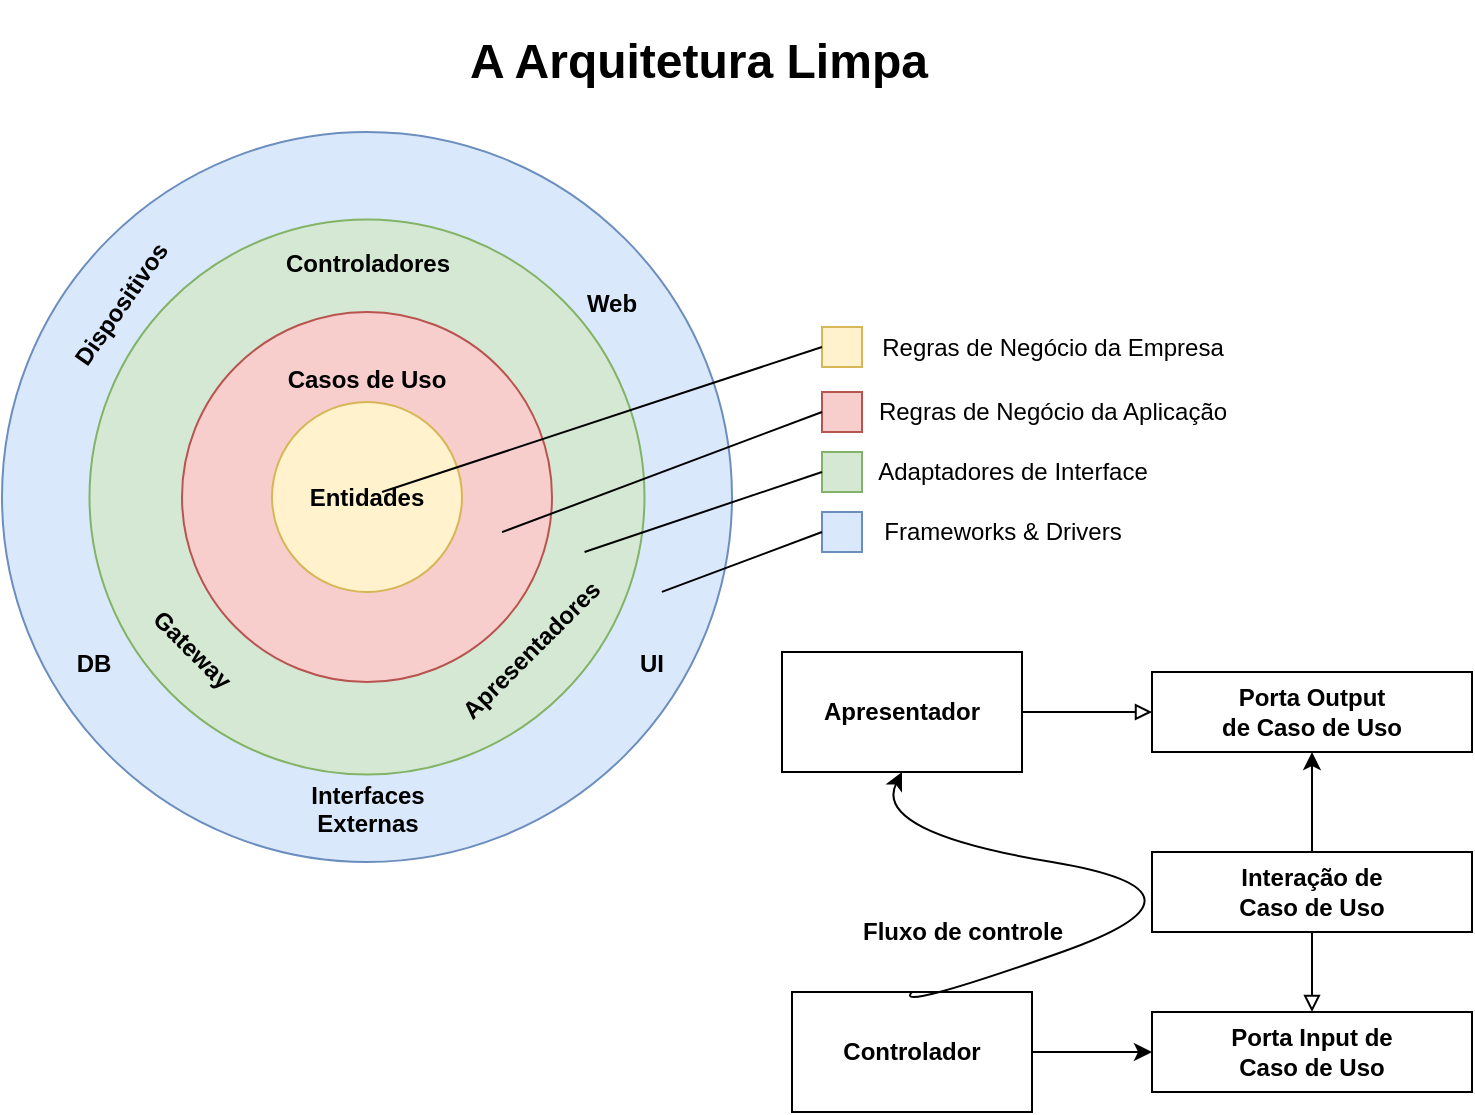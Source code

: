 <mxfile version="17.4.6" type="github"><diagram id="jEmm0ux-V2JNnDEejpwA" name="Page-1"><mxGraphModel dx="1138" dy="602" grid="1" gridSize="10" guides="1" tooltips="1" connect="1" arrows="1" fold="1" page="1" pageScale="1" pageWidth="827" pageHeight="1169" math="0" shadow="0"><root><mxCell id="0"/><mxCell id="1" parent="0"/><mxCell id="XarNdDsmig1lyWmHnIRZ-1" value="" style="ellipse;whiteSpace=wrap;html=1;aspect=fixed;fillColor=#dae8fc;strokeColor=#6c8ebf;" vertex="1" parent="1"><mxGeometry x="60" y="100" width="365" height="365" as="geometry"/></mxCell><mxCell id="XarNdDsmig1lyWmHnIRZ-2" value="" style="ellipse;whiteSpace=wrap;html=1;aspect=fixed;fillColor=#d5e8d4;strokeColor=#82b366;" vertex="1" parent="1"><mxGeometry x="103.75" y="143.75" width="277.5" height="277.5" as="geometry"/></mxCell><mxCell id="XarNdDsmig1lyWmHnIRZ-3" value="" style="ellipse;whiteSpace=wrap;html=1;aspect=fixed;fillColor=#f8cecc;strokeColor=#b85450;" vertex="1" parent="1"><mxGeometry x="150" y="190" width="185" height="185" as="geometry"/></mxCell><mxCell id="XarNdDsmig1lyWmHnIRZ-4" value="&lt;b&gt;Entidades&lt;/b&gt;" style="ellipse;whiteSpace=wrap;html=1;aspect=fixed;fillColor=#fff2cc;strokeColor=#d6b656;" vertex="1" parent="1"><mxGeometry x="195" y="235" width="95" height="95" as="geometry"/></mxCell><mxCell id="XarNdDsmig1lyWmHnIRZ-5" value="&lt;b&gt;DB&lt;/b&gt;" style="text;html=1;strokeColor=none;fillColor=none;align=center;verticalAlign=middle;whiteSpace=wrap;rounded=0;rotation=0;" vertex="1" parent="1"><mxGeometry x="75.97" y="354.87" width="60" height="22.5" as="geometry"/></mxCell><mxCell id="XarNdDsmig1lyWmHnIRZ-14" value="&lt;b&gt;Dispositivos&lt;/b&gt;" style="text;html=1;strokeColor=none;fillColor=none;align=center;verticalAlign=middle;whiteSpace=wrap;rounded=0;rotation=-55;" vertex="1" parent="1"><mxGeometry x="90" y="175" width="60" height="22.5" as="geometry"/></mxCell><mxCell id="XarNdDsmig1lyWmHnIRZ-15" value="&lt;b&gt;Gateway&lt;/b&gt;" style="text;html=1;strokeColor=none;fillColor=none;align=center;verticalAlign=middle;whiteSpace=wrap;rounded=0;rotation=45;" vertex="1" parent="1"><mxGeometry x="125" y="348" width="60" height="22.5" as="geometry"/></mxCell><mxCell id="XarNdDsmig1lyWmHnIRZ-16" value="&lt;b&gt;Apresentadores&lt;/b&gt;" style="text;html=1;strokeColor=none;fillColor=none;align=center;verticalAlign=middle;whiteSpace=wrap;rounded=0;rotation=-45;" vertex="1" parent="1"><mxGeometry x="295" y="348" width="60" height="22.5" as="geometry"/></mxCell><mxCell id="XarNdDsmig1lyWmHnIRZ-17" value="&lt;b&gt;Controladores&lt;/b&gt;" style="text;html=1;strokeColor=none;fillColor=none;align=center;verticalAlign=middle;whiteSpace=wrap;rounded=0;rotation=0;" vertex="1" parent="1"><mxGeometry x="212.5" y="155" width="60" height="22.5" as="geometry"/></mxCell><mxCell id="XarNdDsmig1lyWmHnIRZ-18" value="&lt;b&gt;Casos de Uso&lt;/b&gt;" style="text;html=1;strokeColor=none;fillColor=none;align=center;verticalAlign=middle;whiteSpace=wrap;rounded=0;rotation=0;" vertex="1" parent="1"><mxGeometry x="201.25" y="212.5" width="82.5" height="22.5" as="geometry"/></mxCell><mxCell id="XarNdDsmig1lyWmHnIRZ-19" value="&lt;div&gt;&lt;b&gt;Interfaces&lt;/b&gt;&lt;/div&gt;&lt;div&gt;&lt;b&gt;Externas&lt;/b&gt;&lt;/div&gt;&lt;div&gt;&lt;b&gt;&lt;br&gt;&lt;/b&gt;&lt;/div&gt;" style="text;html=1;strokeColor=none;fillColor=none;align=center;verticalAlign=middle;whiteSpace=wrap;rounded=0;rotation=0;" vertex="1" parent="1"><mxGeometry x="212.5" y="435" width="60" height="22.5" as="geometry"/></mxCell><mxCell id="XarNdDsmig1lyWmHnIRZ-20" value="&lt;b&gt;UI&lt;/b&gt;" style="text;html=1;strokeColor=none;fillColor=none;align=center;verticalAlign=middle;whiteSpace=wrap;rounded=0;rotation=0;" vertex="1" parent="1"><mxGeometry x="355" y="354.87" width="60" height="22.5" as="geometry"/></mxCell><mxCell id="XarNdDsmig1lyWmHnIRZ-21" value="&lt;b&gt;Web&lt;/b&gt;" style="text;html=1;strokeColor=none;fillColor=none;align=center;verticalAlign=middle;whiteSpace=wrap;rounded=0;rotation=0;" vertex="1" parent="1"><mxGeometry x="335" y="175" width="60" height="22.5" as="geometry"/></mxCell><mxCell id="XarNdDsmig1lyWmHnIRZ-23" value="" style="rounded=0;whiteSpace=wrap;html=1;fillColor=#fff2cc;strokeColor=#d6b656;" vertex="1" parent="1"><mxGeometry x="470" y="197.5" width="20" height="20" as="geometry"/></mxCell><mxCell id="XarNdDsmig1lyWmHnIRZ-24" value="Regras de Negócio da Empresa" style="text;html=1;align=center;verticalAlign=middle;resizable=0;points=[];autosize=1;strokeColor=none;fillColor=none;" vertex="1" parent="1"><mxGeometry x="490" y="197.5" width="190" height="20" as="geometry"/></mxCell><mxCell id="XarNdDsmig1lyWmHnIRZ-25" value="" style="rounded=0;whiteSpace=wrap;html=1;fillColor=#f8cecc;strokeColor=#b85450;" vertex="1" parent="1"><mxGeometry x="470" y="230" width="20" height="20" as="geometry"/></mxCell><mxCell id="XarNdDsmig1lyWmHnIRZ-26" value="Regras de Negócio da Aplicação" style="text;html=1;align=center;verticalAlign=middle;resizable=0;points=[];autosize=1;strokeColor=none;fillColor=none;" vertex="1" parent="1"><mxGeometry x="485" y="230" width="200" height="20" as="geometry"/></mxCell><mxCell id="XarNdDsmig1lyWmHnIRZ-27" value="" style="rounded=0;whiteSpace=wrap;html=1;fillColor=#d5e8d4;strokeColor=#82b366;" vertex="1" parent="1"><mxGeometry x="470" y="260" width="20" height="20" as="geometry"/></mxCell><mxCell id="XarNdDsmig1lyWmHnIRZ-28" value="Adaptadores de Interface" style="text;html=1;align=center;verticalAlign=middle;resizable=0;points=[];autosize=1;strokeColor=none;fillColor=none;" vertex="1" parent="1"><mxGeometry x="490" y="260" width="150" height="20" as="geometry"/></mxCell><mxCell id="XarNdDsmig1lyWmHnIRZ-29" value="" style="rounded=0;whiteSpace=wrap;html=1;fillColor=#dae8fc;strokeColor=#6c8ebf;" vertex="1" parent="1"><mxGeometry x="470" y="290" width="20" height="20" as="geometry"/></mxCell><mxCell id="XarNdDsmig1lyWmHnIRZ-30" value="Frameworks &amp;amp; Drivers" style="text;html=1;align=center;verticalAlign=middle;resizable=0;points=[];autosize=1;strokeColor=none;fillColor=none;" vertex="1" parent="1"><mxGeometry x="490" y="290" width="140" height="20" as="geometry"/></mxCell><mxCell id="XarNdDsmig1lyWmHnIRZ-31" value="" style="endArrow=none;html=1;rounded=0;entryX=0;entryY=0.5;entryDx=0;entryDy=0;exitX=0.904;exitY=0.63;exitDx=0;exitDy=0;exitPerimeter=0;" edge="1" parent="1" source="XarNdDsmig1lyWmHnIRZ-1" target="XarNdDsmig1lyWmHnIRZ-29"><mxGeometry width="50" height="50" relative="1" as="geometry"><mxPoint x="404" y="370.5" as="sourcePoint"/><mxPoint x="454" y="320.5" as="targetPoint"/></mxGeometry></mxCell><mxCell id="XarNdDsmig1lyWmHnIRZ-32" value="" style="endArrow=none;html=1;rounded=0;entryX=0;entryY=0.5;entryDx=0;entryDy=0;exitX=0.892;exitY=0.599;exitDx=0;exitDy=0;exitPerimeter=0;" edge="1" parent="1" source="XarNdDsmig1lyWmHnIRZ-2" target="XarNdDsmig1lyWmHnIRZ-27"><mxGeometry width="50" height="50" relative="1" as="geometry"><mxPoint x="410" y="290" as="sourcePoint"/><mxPoint x="460" y="240" as="targetPoint"/></mxGeometry></mxCell><mxCell id="XarNdDsmig1lyWmHnIRZ-33" value="" style="endArrow=none;html=1;rounded=0;exitX=0.865;exitY=0.595;exitDx=0;exitDy=0;exitPerimeter=0;entryX=0;entryY=0.5;entryDx=0;entryDy=0;" edge="1" parent="1" source="XarNdDsmig1lyWmHnIRZ-3" target="XarNdDsmig1lyWmHnIRZ-25"><mxGeometry width="50" height="50" relative="1" as="geometry"><mxPoint x="410" y="290" as="sourcePoint"/><mxPoint x="460" y="240" as="targetPoint"/></mxGeometry></mxCell><mxCell id="XarNdDsmig1lyWmHnIRZ-34" value="" style="endArrow=none;html=1;rounded=0;entryX=0;entryY=0.5;entryDx=0;entryDy=0;exitX=0.579;exitY=0.474;exitDx=0;exitDy=0;exitPerimeter=0;" edge="1" parent="1" source="XarNdDsmig1lyWmHnIRZ-4" target="XarNdDsmig1lyWmHnIRZ-23"><mxGeometry width="50" height="50" relative="1" as="geometry"><mxPoint x="410" y="290" as="sourcePoint"/><mxPoint x="460" y="240" as="targetPoint"/></mxGeometry></mxCell><mxCell id="XarNdDsmig1lyWmHnIRZ-35" value="&lt;b&gt;Apresentador&lt;/b&gt;" style="rounded=0;whiteSpace=wrap;html=1;" vertex="1" parent="1"><mxGeometry x="450" y="360" width="120" height="60" as="geometry"/></mxCell><mxCell id="XarNdDsmig1lyWmHnIRZ-36" value="&lt;div&gt;&lt;b&gt;Porta Output &lt;br&gt;&lt;/b&gt;&lt;/div&gt;&lt;div&gt;&lt;b&gt;de Caso de Uso&lt;/b&gt;&lt;/div&gt;" style="rounded=0;whiteSpace=wrap;html=1;" vertex="1" parent="1"><mxGeometry x="635" y="370" width="160" height="40" as="geometry"/></mxCell><mxCell id="XarNdDsmig1lyWmHnIRZ-37" value="&lt;div&gt;&lt;b&gt;Interação de &lt;br&gt;&lt;/b&gt;&lt;/div&gt;&lt;div&gt;&lt;b&gt;Caso de Uso&lt;/b&gt;&lt;/div&gt;" style="rounded=0;whiteSpace=wrap;html=1;" vertex="1" parent="1"><mxGeometry x="635" y="460" width="160" height="40" as="geometry"/></mxCell><mxCell id="XarNdDsmig1lyWmHnIRZ-38" value="&lt;div&gt;&lt;b&gt;Porta Input de &lt;br&gt;&lt;/b&gt;&lt;/div&gt;&lt;div&gt;&lt;b&gt;Caso de Uso&lt;br&gt;&lt;/b&gt;&lt;/div&gt;" style="rounded=0;whiteSpace=wrap;html=1;" vertex="1" parent="1"><mxGeometry x="635" y="540" width="160" height="40" as="geometry"/></mxCell><mxCell id="XarNdDsmig1lyWmHnIRZ-39" value="&lt;b&gt;Controlador&lt;/b&gt;" style="rounded=0;whiteSpace=wrap;html=1;" vertex="1" parent="1"><mxGeometry x="455" y="530" width="120" height="60" as="geometry"/></mxCell><mxCell id="XarNdDsmig1lyWmHnIRZ-40" value="" style="endArrow=classic;html=1;rounded=0;exitX=1;exitY=0.5;exitDx=0;exitDy=0;entryX=0;entryY=0.5;entryDx=0;entryDy=0;" edge="1" parent="1" source="XarNdDsmig1lyWmHnIRZ-39" target="XarNdDsmig1lyWmHnIRZ-38"><mxGeometry width="50" height="50" relative="1" as="geometry"><mxPoint x="435" y="570" as="sourcePoint"/><mxPoint x="485" y="520" as="targetPoint"/></mxGeometry></mxCell><mxCell id="XarNdDsmig1lyWmHnIRZ-43" value="" style="endArrow=block;html=1;rounded=0;entryX=0.5;entryY=0;entryDx=0;entryDy=0;exitX=0.5;exitY=1;exitDx=0;exitDy=0;endFill=0;" edge="1" parent="1" source="XarNdDsmig1lyWmHnIRZ-37" target="XarNdDsmig1lyWmHnIRZ-38"><mxGeometry width="50" height="50" relative="1" as="geometry"><mxPoint x="435" y="570" as="sourcePoint"/><mxPoint x="485" y="520" as="targetPoint"/></mxGeometry></mxCell><mxCell id="XarNdDsmig1lyWmHnIRZ-44" value="" style="endArrow=classic;html=1;rounded=0;entryX=0.5;entryY=1;entryDx=0;entryDy=0;exitX=0.5;exitY=0;exitDx=0;exitDy=0;" edge="1" parent="1" source="XarNdDsmig1lyWmHnIRZ-37" target="XarNdDsmig1lyWmHnIRZ-36"><mxGeometry width="50" height="50" relative="1" as="geometry"><mxPoint x="435" y="570" as="sourcePoint"/><mxPoint x="485" y="520" as="targetPoint"/></mxGeometry></mxCell><mxCell id="XarNdDsmig1lyWmHnIRZ-45" value="" style="endArrow=block;html=1;rounded=0;exitX=1;exitY=0.5;exitDx=0;exitDy=0;entryX=0;entryY=0.5;entryDx=0;entryDy=0;endFill=0;" edge="1" parent="1" source="XarNdDsmig1lyWmHnIRZ-35" target="XarNdDsmig1lyWmHnIRZ-36"><mxGeometry width="50" height="50" relative="1" as="geometry"><mxPoint x="435" y="570" as="sourcePoint"/><mxPoint x="485" y="520" as="targetPoint"/></mxGeometry></mxCell><mxCell id="XarNdDsmig1lyWmHnIRZ-46" value="" style="curved=1;endArrow=classic;html=1;rounded=0;exitX=0.5;exitY=0;exitDx=0;exitDy=0;entryX=0.5;entryY=1;entryDx=0;entryDy=0;" edge="1" parent="1" source="XarNdDsmig1lyWmHnIRZ-39" target="XarNdDsmig1lyWmHnIRZ-35"><mxGeometry width="50" height="50" relative="1" as="geometry"><mxPoint x="435" y="570" as="sourcePoint"/><mxPoint x="485" y="520" as="targetPoint"/><Array as="points"><mxPoint x="505" y="540"/><mxPoint x="675" y="480"/><mxPoint x="495" y="450"/></Array></mxGeometry></mxCell><mxCell id="XarNdDsmig1lyWmHnIRZ-48" value="&lt;b&gt;Fluxo de controle&lt;br&gt;&lt;/b&gt;" style="text;html=1;align=center;verticalAlign=middle;resizable=0;points=[];autosize=1;strokeColor=none;fillColor=none;" vertex="1" parent="1"><mxGeometry x="485" y="490" width="110" height="20" as="geometry"/></mxCell><mxCell id="XarNdDsmig1lyWmHnIRZ-50" value="&lt;h1&gt;A Arquitetura Limpa&lt;/h1&gt;" style="text;html=1;align=center;verticalAlign=middle;resizable=0;points=[];autosize=1;strokeColor=none;fillColor=none;" vertex="1" parent="1"><mxGeometry x="282.5" y="40" width="250" height="50" as="geometry"/></mxCell></root></mxGraphModel></diagram></mxfile>
